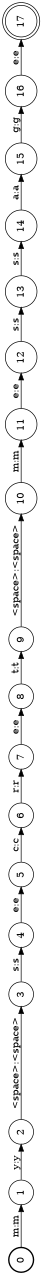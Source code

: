 digraph FST {
rankdir = LR;
size = "8.5,11";
label = "";
center = 1;
orientation = Landscape;
ranksep = "0.4";
nodesep = "0.25";
0 [label = "0", shape = circle, style = bold, fontsize = 14]
	0 -> 1 [label = "m:m", fontsize = 14];
1 [label = "1", shape = circle, style = solid, fontsize = 14]
	1 -> 2 [label = "y:y", fontsize = 14];
2 [label = "2", shape = circle, style = solid, fontsize = 14]
	2 -> 3 [label = "<space>:<space>", fontsize = 14];
3 [label = "3", shape = circle, style = solid, fontsize = 14]
	3 -> 4 [label = "s:s", fontsize = 14];
4 [label = "4", shape = circle, style = solid, fontsize = 14]
	4 -> 5 [label = "e:e", fontsize = 14];
5 [label = "5", shape = circle, style = solid, fontsize = 14]
	5 -> 6 [label = "c:c", fontsize = 14];
6 [label = "6", shape = circle, style = solid, fontsize = 14]
	6 -> 7 [label = "r:r", fontsize = 14];
7 [label = "7", shape = circle, style = solid, fontsize = 14]
	7 -> 8 [label = "e:e", fontsize = 14];
8 [label = "8", shape = circle, style = solid, fontsize = 14]
	8 -> 9 [label = "t:t", fontsize = 14];
9 [label = "9", shape = circle, style = solid, fontsize = 14]
	9 -> 10 [label = "<space>:<space>", fontsize = 14];
10 [label = "10", shape = circle, style = solid, fontsize = 14]
	10 -> 11 [label = "m:m", fontsize = 14];
11 [label = "11", shape = circle, style = solid, fontsize = 14]
	11 -> 12 [label = "e:e", fontsize = 14];
12 [label = "12", shape = circle, style = solid, fontsize = 14]
	12 -> 13 [label = "s:s", fontsize = 14];
13 [label = "13", shape = circle, style = solid, fontsize = 14]
	13 -> 14 [label = "s:s", fontsize = 14];
14 [label = "14", shape = circle, style = solid, fontsize = 14]
	14 -> 15 [label = "a:a", fontsize = 14];
15 [label = "15", shape = circle, style = solid, fontsize = 14]
	15 -> 16 [label = "g:g", fontsize = 14];
16 [label = "16", shape = circle, style = solid, fontsize = 14]
	16 -> 17 [label = "e:e", fontsize = 14];
17 [label = "17", shape = doublecircle, style = solid, fontsize = 14]
}

